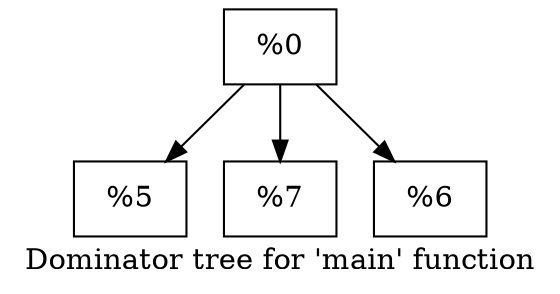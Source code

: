 digraph "Dominator tree for 'main' function" {
	label="Dominator tree for 'main' function";

	Node0x1dfc2e0 [shape=record,label="{%0}"];
	Node0x1dfc2e0 -> Node0x1dfc320;
	Node0x1dfc2e0 -> Node0x1dfd030;
	Node0x1dfc2e0 -> Node0x1dfd070;
	Node0x1dfc320 [shape=record,label="{%5}"];
	Node0x1dfd030 [shape=record,label="{%7}"];
	Node0x1dfd070 [shape=record,label="{%6}"];
}
